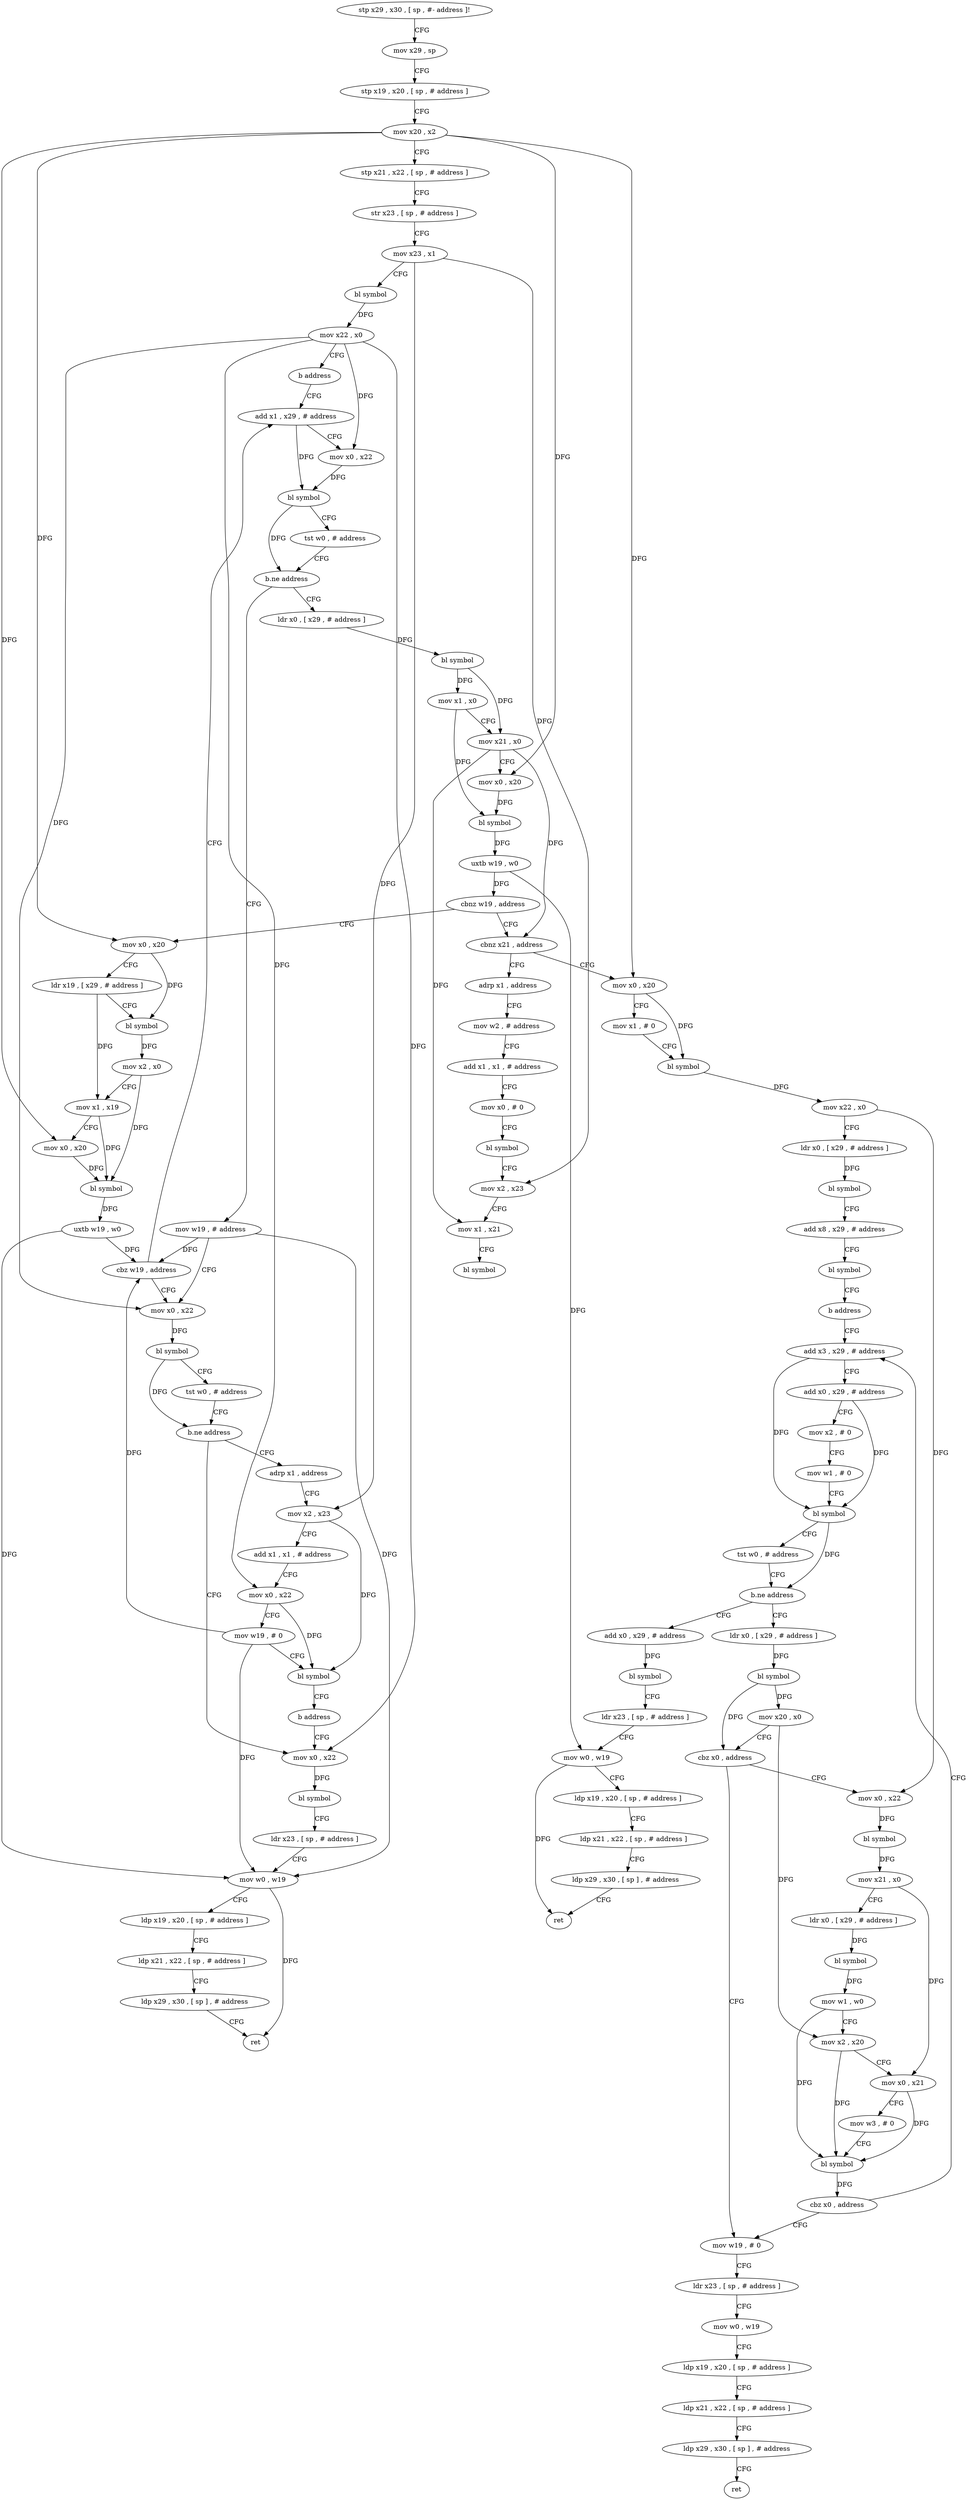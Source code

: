 digraph "func" {
"4214632" [label = "stp x29 , x30 , [ sp , #- address ]!" ]
"4214636" [label = "mov x29 , sp" ]
"4214640" [label = "stp x19 , x20 , [ sp , # address ]" ]
"4214644" [label = "mov x20 , x2" ]
"4214648" [label = "stp x21 , x22 , [ sp , # address ]" ]
"4214652" [label = "str x23 , [ sp , # address ]" ]
"4214656" [label = "mov x23 , x1" ]
"4214660" [label = "bl symbol" ]
"4214664" [label = "mov x22 , x0" ]
"4214668" [label = "b address" ]
"4214740" [label = "add x1 , x29 , # address" ]
"4214744" [label = "mov x0 , x22" ]
"4214748" [label = "bl symbol" ]
"4214752" [label = "tst w0 , # address" ]
"4214756" [label = "b.ne address" ]
"4214672" [label = "ldr x0 , [ x29 , # address ]" ]
"4214760" [label = "mov w19 , # address" ]
"4214676" [label = "bl symbol" ]
"4214680" [label = "mov x1 , x0" ]
"4214684" [label = "mov x21 , x0" ]
"4214688" [label = "mov x0 , x20" ]
"4214692" [label = "bl symbol" ]
"4214696" [label = "uxtb w19 , w0" ]
"4214700" [label = "cbnz w19 , address" ]
"4214816" [label = "cbnz x21 , address" ]
"4214704" [label = "mov x0 , x20" ]
"4214764" [label = "mov x0 , x22" ]
"4215036" [label = "adrp x1 , address" ]
"4214820" [label = "mov x0 , x20" ]
"4214708" [label = "ldr x19 , [ x29 , # address ]" ]
"4214712" [label = "bl symbol" ]
"4214716" [label = "mov x2 , x0" ]
"4214720" [label = "mov x1 , x19" ]
"4214724" [label = "mov x0 , x20" ]
"4214728" [label = "bl symbol" ]
"4214732" [label = "uxtb w19 , w0" ]
"4214736" [label = "cbz w19 , address" ]
"4215008" [label = "adrp x1 , address" ]
"4215012" [label = "mov x2 , x23" ]
"4215016" [label = "add x1 , x1 , # address" ]
"4215020" [label = "mov x0 , x22" ]
"4215024" [label = "mov w19 , # 0" ]
"4215028" [label = "bl symbol" ]
"4215032" [label = "b address" ]
"4214780" [label = "mov x0 , x22" ]
"4214784" [label = "bl symbol" ]
"4214788" [label = "ldr x23 , [ sp , # address ]" ]
"4214792" [label = "mov w0 , w19" ]
"4214796" [label = "ldp x19 , x20 , [ sp , # address ]" ]
"4214800" [label = "ldp x21 , x22 , [ sp , # address ]" ]
"4214804" [label = "ldp x29 , x30 , [ sp ] , # address" ]
"4214808" [label = "ret" ]
"4215040" [label = "mov w2 , # address" ]
"4215044" [label = "add x1 , x1 , # address" ]
"4215048" [label = "mov x0 , # 0" ]
"4215052" [label = "bl symbol" ]
"4215056" [label = "mov x2 , x23" ]
"4215060" [label = "mov x1 , x21" ]
"4215064" [label = "bl symbol" ]
"4214824" [label = "mov x1 , # 0" ]
"4214828" [label = "bl symbol" ]
"4214832" [label = "mov x22 , x0" ]
"4214836" [label = "ldr x0 , [ x29 , # address ]" ]
"4214840" [label = "bl symbol" ]
"4214844" [label = "add x8 , x29 , # address" ]
"4214848" [label = "bl symbol" ]
"4214852" [label = "b address" ]
"4214916" [label = "add x3 , x29 , # address" ]
"4214768" [label = "bl symbol" ]
"4214772" [label = "tst w0 , # address" ]
"4214776" [label = "b.ne address" ]
"4214920" [label = "add x0 , x29 , # address" ]
"4214924" [label = "mov x2 , # 0" ]
"4214928" [label = "mov w1 , # 0" ]
"4214932" [label = "bl symbol" ]
"4214936" [label = "tst w0 , # address" ]
"4214940" [label = "b.ne address" ]
"4214856" [label = "ldr x0 , [ x29 , # address ]" ]
"4214944" [label = "add x0 , x29 , # address" ]
"4214860" [label = "bl symbol" ]
"4214864" [label = "mov x20 , x0" ]
"4214868" [label = "cbz x0 , address" ]
"4214976" [label = "mov w19 , # 0" ]
"4214872" [label = "mov x0 , x22" ]
"4214948" [label = "bl symbol" ]
"4214952" [label = "ldr x23 , [ sp , # address ]" ]
"4214956" [label = "mov w0 , w19" ]
"4214960" [label = "ldp x19 , x20 , [ sp , # address ]" ]
"4214964" [label = "ldp x21 , x22 , [ sp , # address ]" ]
"4214968" [label = "ldp x29 , x30 , [ sp ] , # address" ]
"4214972" [label = "ret" ]
"4214980" [label = "ldr x23 , [ sp , # address ]" ]
"4214984" [label = "mov w0 , w19" ]
"4214988" [label = "ldp x19 , x20 , [ sp , # address ]" ]
"4214992" [label = "ldp x21 , x22 , [ sp , # address ]" ]
"4214996" [label = "ldp x29 , x30 , [ sp ] , # address" ]
"4215000" [label = "ret" ]
"4214876" [label = "bl symbol" ]
"4214880" [label = "mov x21 , x0" ]
"4214884" [label = "ldr x0 , [ x29 , # address ]" ]
"4214888" [label = "bl symbol" ]
"4214892" [label = "mov w1 , w0" ]
"4214896" [label = "mov x2 , x20" ]
"4214900" [label = "mov x0 , x21" ]
"4214904" [label = "mov w3 , # 0" ]
"4214908" [label = "bl symbol" ]
"4214912" [label = "cbz x0 , address" ]
"4214632" -> "4214636" [ label = "CFG" ]
"4214636" -> "4214640" [ label = "CFG" ]
"4214640" -> "4214644" [ label = "CFG" ]
"4214644" -> "4214648" [ label = "CFG" ]
"4214644" -> "4214688" [ label = "DFG" ]
"4214644" -> "4214704" [ label = "DFG" ]
"4214644" -> "4214724" [ label = "DFG" ]
"4214644" -> "4214820" [ label = "DFG" ]
"4214648" -> "4214652" [ label = "CFG" ]
"4214652" -> "4214656" [ label = "CFG" ]
"4214656" -> "4214660" [ label = "CFG" ]
"4214656" -> "4215056" [ label = "DFG" ]
"4214656" -> "4215012" [ label = "DFG" ]
"4214660" -> "4214664" [ label = "DFG" ]
"4214664" -> "4214668" [ label = "CFG" ]
"4214664" -> "4214744" [ label = "DFG" ]
"4214664" -> "4214764" [ label = "DFG" ]
"4214664" -> "4215020" [ label = "DFG" ]
"4214664" -> "4214780" [ label = "DFG" ]
"4214668" -> "4214740" [ label = "CFG" ]
"4214740" -> "4214744" [ label = "CFG" ]
"4214740" -> "4214748" [ label = "DFG" ]
"4214744" -> "4214748" [ label = "DFG" ]
"4214748" -> "4214752" [ label = "CFG" ]
"4214748" -> "4214756" [ label = "DFG" ]
"4214752" -> "4214756" [ label = "CFG" ]
"4214756" -> "4214672" [ label = "CFG" ]
"4214756" -> "4214760" [ label = "CFG" ]
"4214672" -> "4214676" [ label = "DFG" ]
"4214760" -> "4214764" [ label = "CFG" ]
"4214760" -> "4214736" [ label = "DFG" ]
"4214760" -> "4214792" [ label = "DFG" ]
"4214676" -> "4214680" [ label = "DFG" ]
"4214676" -> "4214684" [ label = "DFG" ]
"4214680" -> "4214684" [ label = "CFG" ]
"4214680" -> "4214692" [ label = "DFG" ]
"4214684" -> "4214688" [ label = "CFG" ]
"4214684" -> "4214816" [ label = "DFG" ]
"4214684" -> "4215060" [ label = "DFG" ]
"4214688" -> "4214692" [ label = "DFG" ]
"4214692" -> "4214696" [ label = "DFG" ]
"4214696" -> "4214700" [ label = "DFG" ]
"4214696" -> "4214956" [ label = "DFG" ]
"4214700" -> "4214816" [ label = "CFG" ]
"4214700" -> "4214704" [ label = "CFG" ]
"4214816" -> "4215036" [ label = "CFG" ]
"4214816" -> "4214820" [ label = "CFG" ]
"4214704" -> "4214708" [ label = "CFG" ]
"4214704" -> "4214712" [ label = "DFG" ]
"4214764" -> "4214768" [ label = "DFG" ]
"4215036" -> "4215040" [ label = "CFG" ]
"4214820" -> "4214824" [ label = "CFG" ]
"4214820" -> "4214828" [ label = "DFG" ]
"4214708" -> "4214712" [ label = "CFG" ]
"4214708" -> "4214720" [ label = "DFG" ]
"4214712" -> "4214716" [ label = "DFG" ]
"4214716" -> "4214720" [ label = "CFG" ]
"4214716" -> "4214728" [ label = "DFG" ]
"4214720" -> "4214724" [ label = "CFG" ]
"4214720" -> "4214728" [ label = "DFG" ]
"4214724" -> "4214728" [ label = "DFG" ]
"4214728" -> "4214732" [ label = "DFG" ]
"4214732" -> "4214736" [ label = "DFG" ]
"4214732" -> "4214792" [ label = "DFG" ]
"4214736" -> "4214764" [ label = "CFG" ]
"4214736" -> "4214740" [ label = "CFG" ]
"4215008" -> "4215012" [ label = "CFG" ]
"4215012" -> "4215016" [ label = "CFG" ]
"4215012" -> "4215028" [ label = "DFG" ]
"4215016" -> "4215020" [ label = "CFG" ]
"4215020" -> "4215024" [ label = "CFG" ]
"4215020" -> "4215028" [ label = "DFG" ]
"4215024" -> "4215028" [ label = "CFG" ]
"4215024" -> "4214736" [ label = "DFG" ]
"4215024" -> "4214792" [ label = "DFG" ]
"4215028" -> "4215032" [ label = "CFG" ]
"4215032" -> "4214780" [ label = "CFG" ]
"4214780" -> "4214784" [ label = "DFG" ]
"4214784" -> "4214788" [ label = "CFG" ]
"4214788" -> "4214792" [ label = "CFG" ]
"4214792" -> "4214796" [ label = "CFG" ]
"4214792" -> "4214808" [ label = "DFG" ]
"4214796" -> "4214800" [ label = "CFG" ]
"4214800" -> "4214804" [ label = "CFG" ]
"4214804" -> "4214808" [ label = "CFG" ]
"4215040" -> "4215044" [ label = "CFG" ]
"4215044" -> "4215048" [ label = "CFG" ]
"4215048" -> "4215052" [ label = "CFG" ]
"4215052" -> "4215056" [ label = "CFG" ]
"4215056" -> "4215060" [ label = "CFG" ]
"4215060" -> "4215064" [ label = "CFG" ]
"4214824" -> "4214828" [ label = "CFG" ]
"4214828" -> "4214832" [ label = "DFG" ]
"4214832" -> "4214836" [ label = "CFG" ]
"4214832" -> "4214872" [ label = "DFG" ]
"4214836" -> "4214840" [ label = "DFG" ]
"4214840" -> "4214844" [ label = "CFG" ]
"4214844" -> "4214848" [ label = "CFG" ]
"4214848" -> "4214852" [ label = "CFG" ]
"4214852" -> "4214916" [ label = "CFG" ]
"4214916" -> "4214920" [ label = "CFG" ]
"4214916" -> "4214932" [ label = "DFG" ]
"4214768" -> "4214772" [ label = "CFG" ]
"4214768" -> "4214776" [ label = "DFG" ]
"4214772" -> "4214776" [ label = "CFG" ]
"4214776" -> "4215008" [ label = "CFG" ]
"4214776" -> "4214780" [ label = "CFG" ]
"4214920" -> "4214924" [ label = "CFG" ]
"4214920" -> "4214932" [ label = "DFG" ]
"4214924" -> "4214928" [ label = "CFG" ]
"4214928" -> "4214932" [ label = "CFG" ]
"4214932" -> "4214936" [ label = "CFG" ]
"4214932" -> "4214940" [ label = "DFG" ]
"4214936" -> "4214940" [ label = "CFG" ]
"4214940" -> "4214856" [ label = "CFG" ]
"4214940" -> "4214944" [ label = "CFG" ]
"4214856" -> "4214860" [ label = "DFG" ]
"4214944" -> "4214948" [ label = "DFG" ]
"4214860" -> "4214864" [ label = "DFG" ]
"4214860" -> "4214868" [ label = "DFG" ]
"4214864" -> "4214868" [ label = "CFG" ]
"4214864" -> "4214896" [ label = "DFG" ]
"4214868" -> "4214976" [ label = "CFG" ]
"4214868" -> "4214872" [ label = "CFG" ]
"4214976" -> "4214980" [ label = "CFG" ]
"4214872" -> "4214876" [ label = "DFG" ]
"4214948" -> "4214952" [ label = "CFG" ]
"4214952" -> "4214956" [ label = "CFG" ]
"4214956" -> "4214960" [ label = "CFG" ]
"4214956" -> "4214972" [ label = "DFG" ]
"4214960" -> "4214964" [ label = "CFG" ]
"4214964" -> "4214968" [ label = "CFG" ]
"4214968" -> "4214972" [ label = "CFG" ]
"4214980" -> "4214984" [ label = "CFG" ]
"4214984" -> "4214988" [ label = "CFG" ]
"4214988" -> "4214992" [ label = "CFG" ]
"4214992" -> "4214996" [ label = "CFG" ]
"4214996" -> "4215000" [ label = "CFG" ]
"4214876" -> "4214880" [ label = "DFG" ]
"4214880" -> "4214884" [ label = "CFG" ]
"4214880" -> "4214900" [ label = "DFG" ]
"4214884" -> "4214888" [ label = "DFG" ]
"4214888" -> "4214892" [ label = "DFG" ]
"4214892" -> "4214896" [ label = "CFG" ]
"4214892" -> "4214908" [ label = "DFG" ]
"4214896" -> "4214900" [ label = "CFG" ]
"4214896" -> "4214908" [ label = "DFG" ]
"4214900" -> "4214904" [ label = "CFG" ]
"4214900" -> "4214908" [ label = "DFG" ]
"4214904" -> "4214908" [ label = "CFG" ]
"4214908" -> "4214912" [ label = "DFG" ]
"4214912" -> "4214976" [ label = "CFG" ]
"4214912" -> "4214916" [ label = "CFG" ]
}
